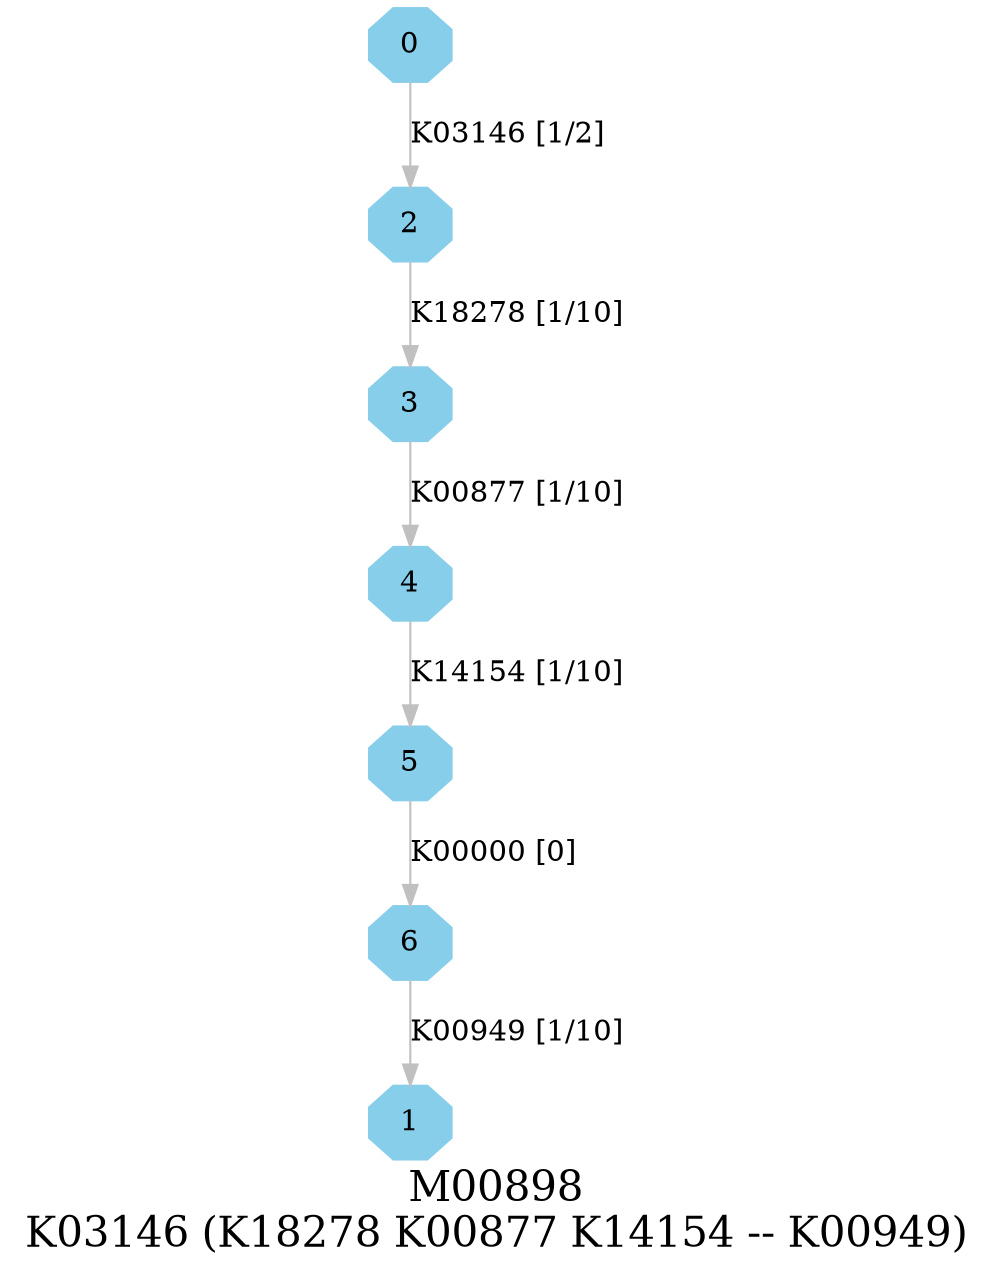 digraph G {
graph [label="M00898
K03146 (K18278 K00877 K14154 -- K00949)",fontsize=20];
node [shape=box,style=filled];
edge [len=3,color=grey];
{node [width=.3,height=.3,shape=octagon,style=filled,color=skyblue] 0 1 2 3 4 5 6 }
0 -> 2 [label="K03146 [1/2]"];
2 -> 3 [label="K18278 [1/10]"];
3 -> 4 [label="K00877 [1/10]"];
4 -> 5 [label="K14154 [1/10]"];
5 -> 6 [label="K00000 [0]"];
6 -> 1 [label="K00949 [1/10]"];
}
